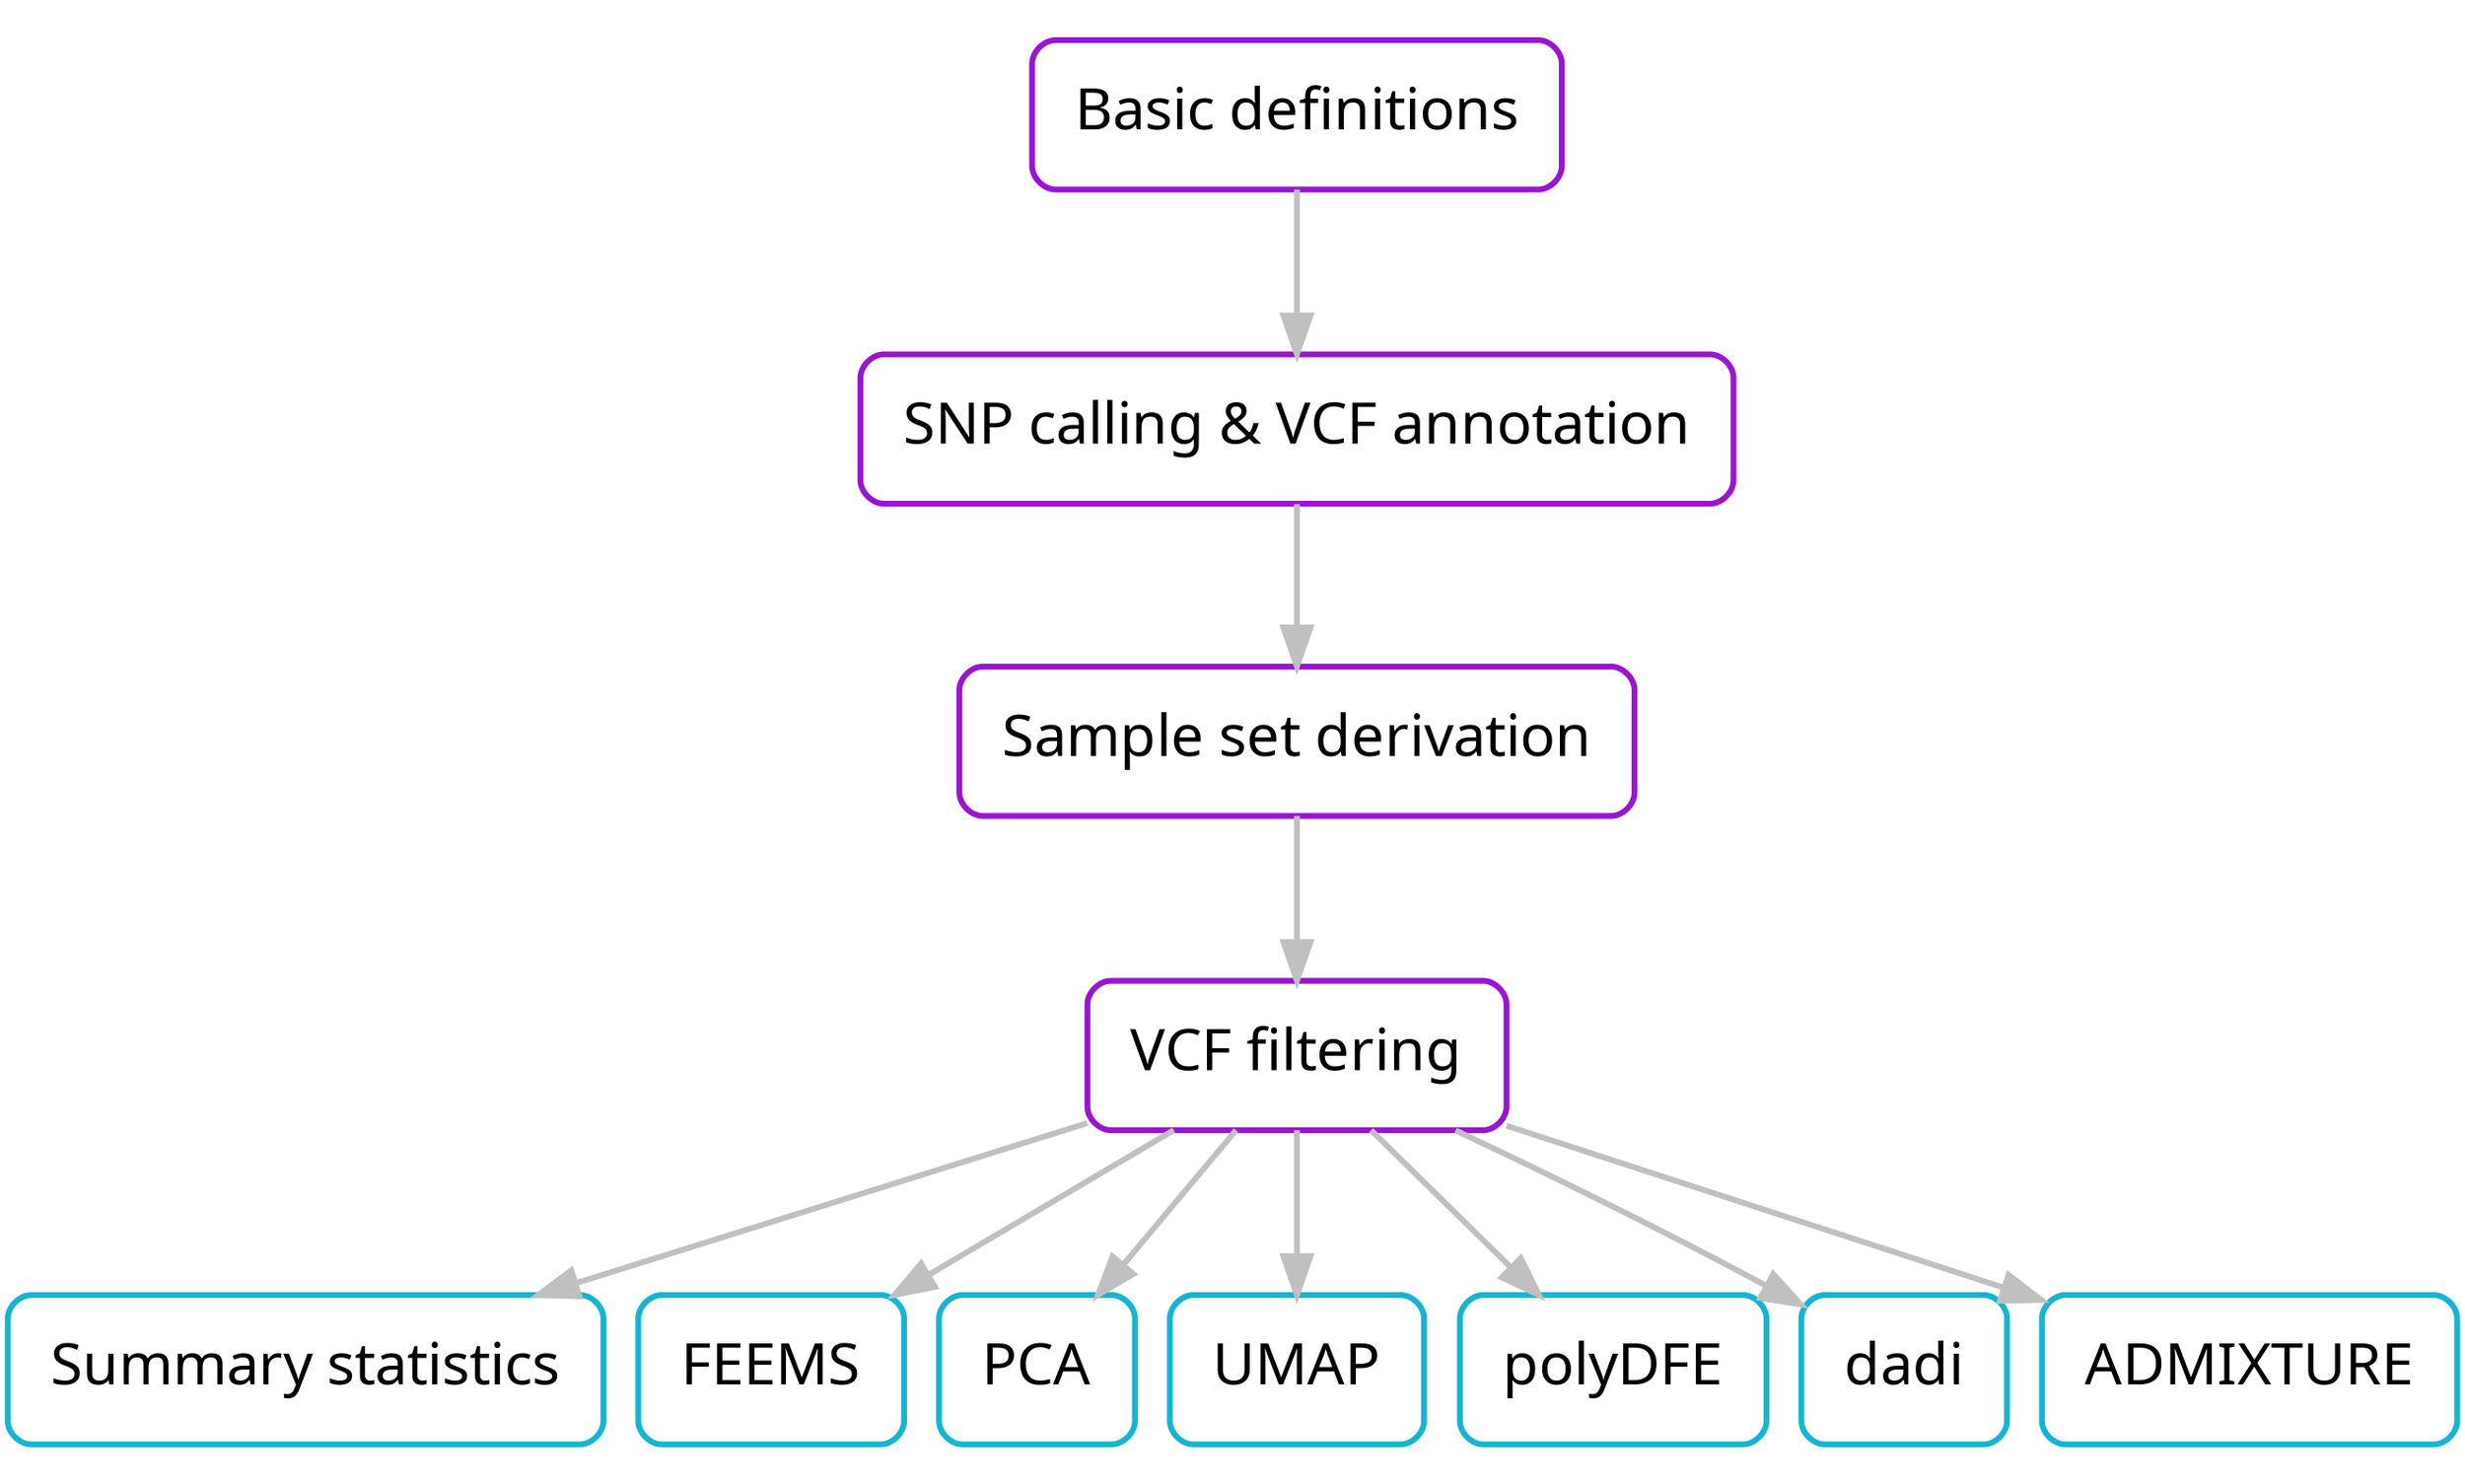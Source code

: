 digraph pipeline_schematic {
    graph[bgcolor=white, ratio=0.6];
    node[shape=box, style=rounded, fontname=sans, fontsize=30, penwidth=3, shape=box, nodesep=1 margin=0.3];
    edge[color=grey, splines=curved, weight=1, penwidth=3, arrowsize=2];
	0[label="Basic definitions", color="#9915d1"];
	1[label="SNP calling & VCF annotation", color="#9915d1"];
	2[label="Sample set derivation", color="#9915d1"];
	3[label="VCF filtering", color="#9915d1"];
	4[label="Summary statistics", color="#15b5d1"];
	5[label="FEEMS", color="#15b5d1"];
	6[label="PCA", color="#15b5d1"];
	7[label="UMAP", color="#15b5d1"];
	8[label="polyDFE", color="#15b5d1"];
	9[label="dadi", color="#15b5d1"];
	10[label="ADMIXTURE", color="#15b5d1"];
	0 -> 1
	1 -> 2
	2 -> 3
	3 -> 4
	3 -> 5
	3 -> 6
	3 -> 7
	3 -> 8
	3 -> 9
	3 -> 10
}